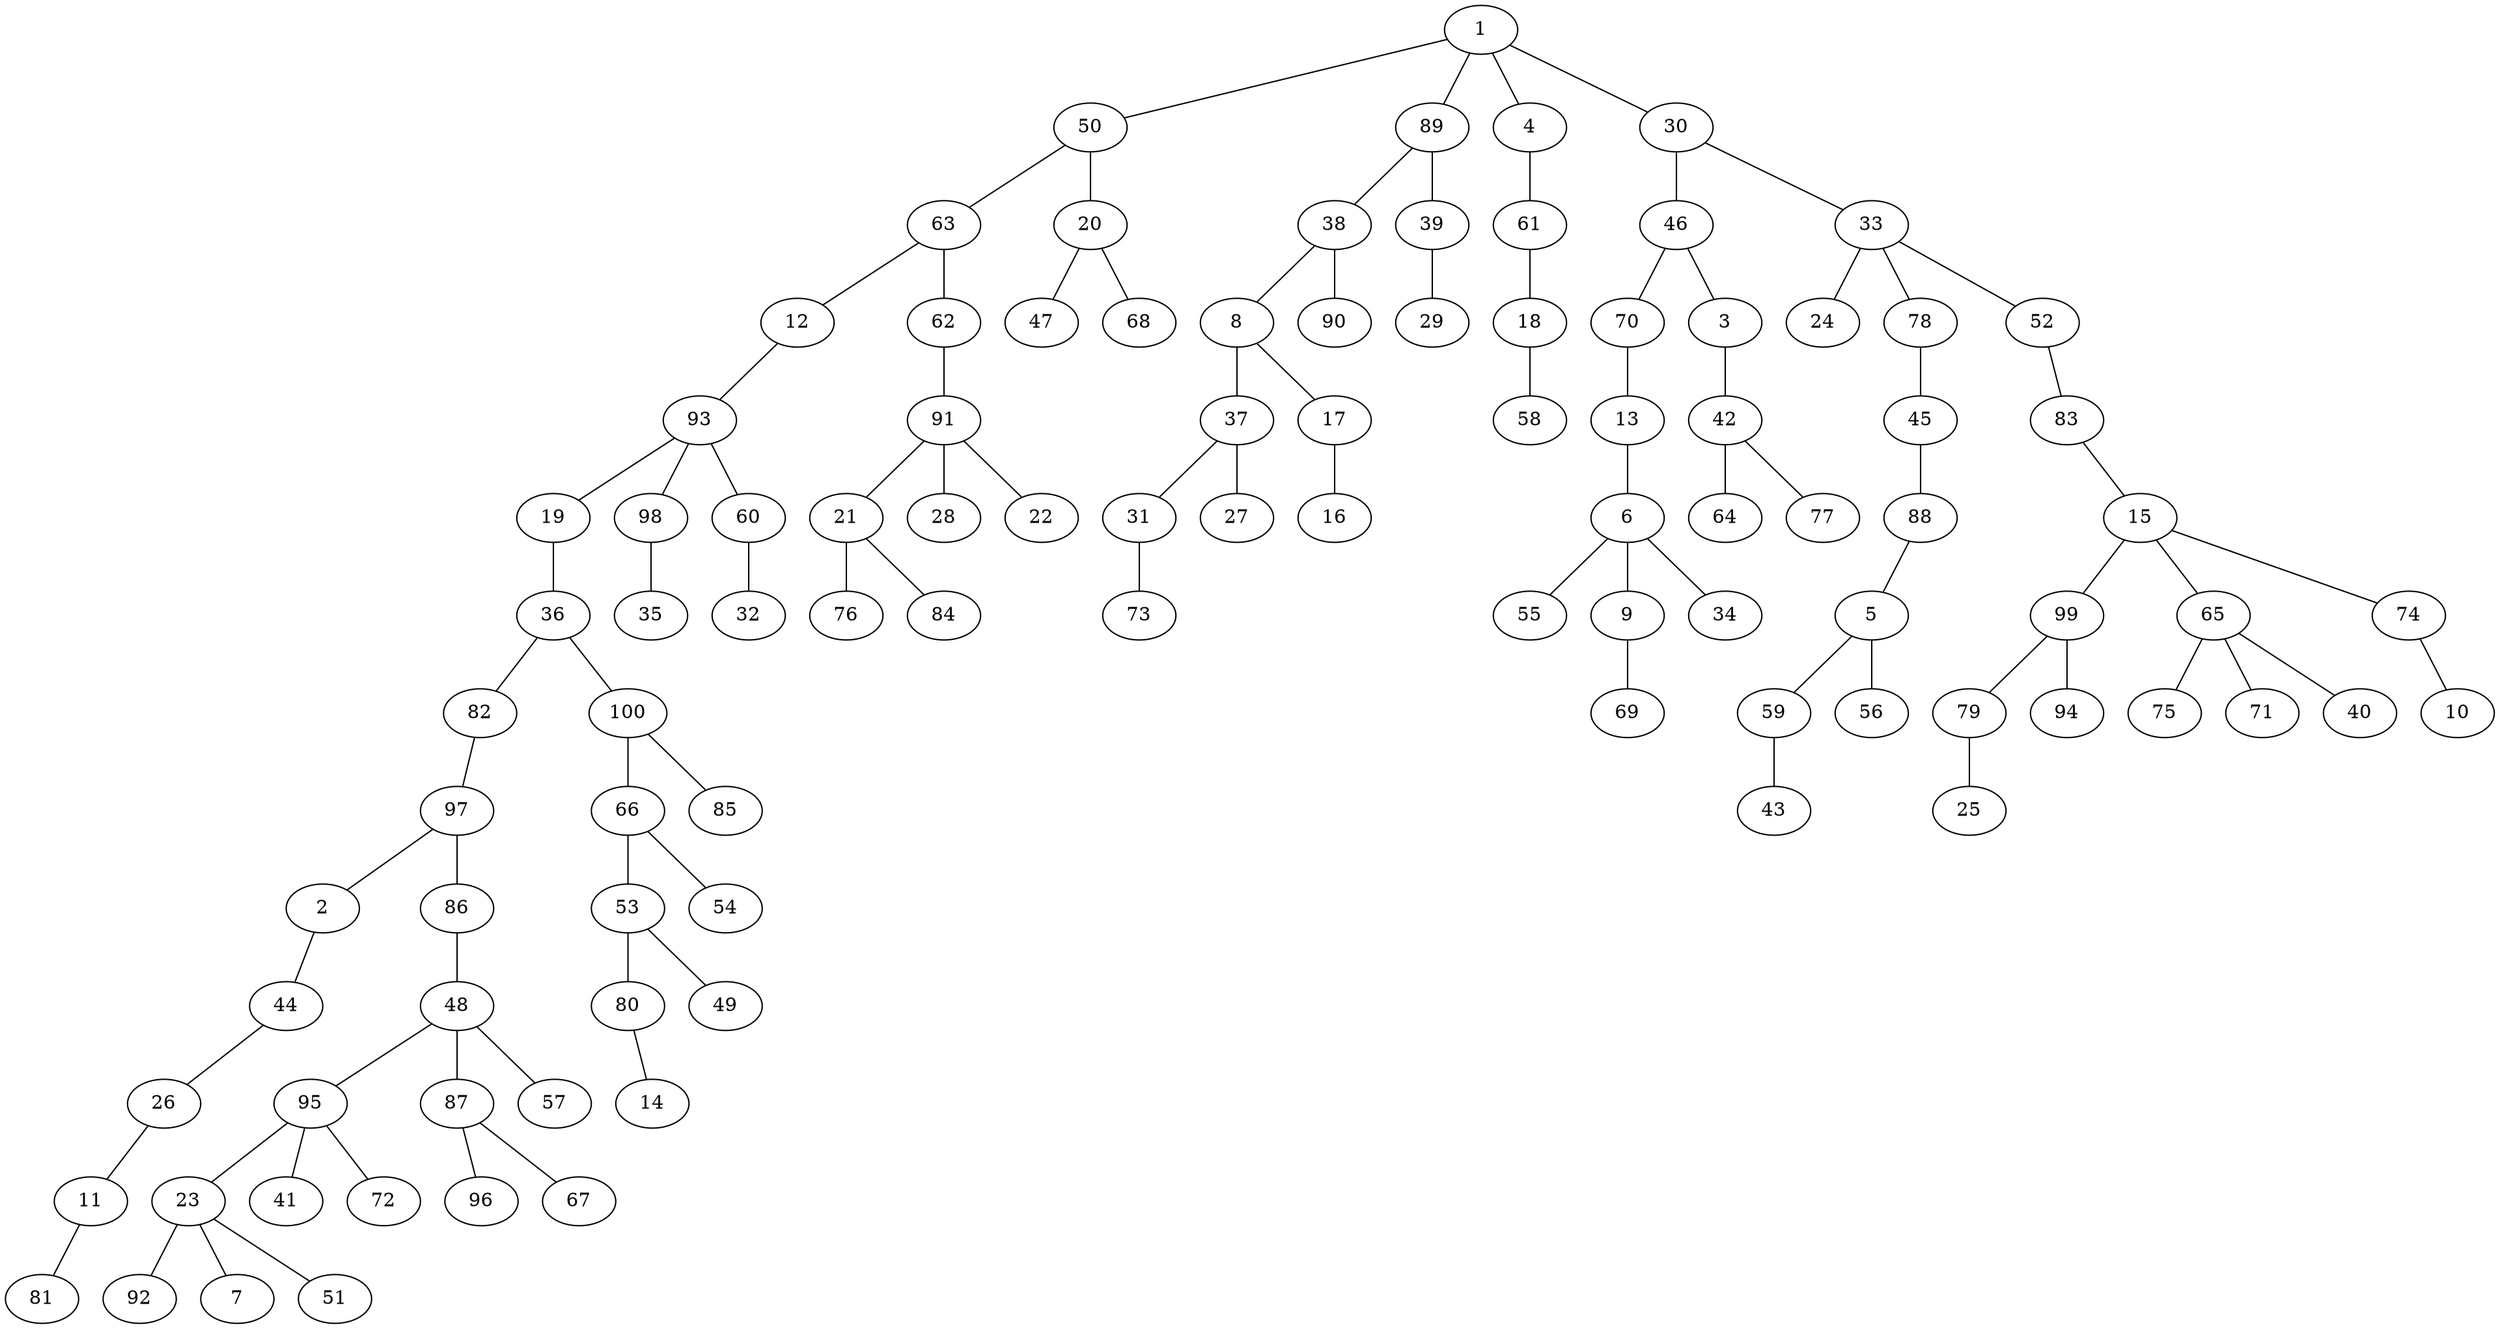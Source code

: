 graph arbol_BFS_G_1 {
    1;
    50;
    89;
    4;
    30;
    63;
    20;
    38;
    39;
    61;
    46;
    33;
    12;
    62;
    47;
    68;
    8;
    90;
    29;
    18;
    70;
    3;
    24;
    78;
    52;
    93;
    91;
    37;
    17;
    58;
    13;
    42;
    45;
    83;
    19;
    98;
    60;
    21;
    28;
    22;
    31;
    27;
    16;
    6;
    64;
    77;
    88;
    15;
    36;
    35;
    32;
    76;
    84;
    73;
    55;
    9;
    34;
    5;
    99;
    65;
    74;
    82;
    100;
    69;
    59;
    56;
    79;
    94;
    75;
    71;
    40;
    10;
    97;
    66;
    85;
    43;
    25;
    2;
    86;
    53;
    54;
    44;
    48;
    80;
    49;
    26;
    95;
    87;
    57;
    14;
    11;
    23;
    41;
    72;
    96;
    67;
    81;
    92;
    7;
    51;
    1 -- 50;
    1 -- 89;
    1 -- 4;
    1 -- 30;
    50 -- 63;
    50 -- 20;
    89 -- 38;
    89 -- 39;
    4 -- 61;
    30 -- 46;
    30 -- 33;
    63 -- 12;
    63 -- 62;
    20 -- 47;
    20 -- 68;
    38 -- 8;
    38 -- 90;
    39 -- 29;
    61 -- 18;
    46 -- 70;
    46 -- 3;
    33 -- 24;
    33 -- 78;
    33 -- 52;
    12 -- 93;
    62 -- 91;
    8 -- 37;
    8 -- 17;
    18 -- 58;
    70 -- 13;
    3 -- 42;
    78 -- 45;
    52 -- 83;
    93 -- 19;
    93 -- 98;
    93 -- 60;
    91 -- 21;
    91 -- 28;
    91 -- 22;
    37 -- 31;
    37 -- 27;
    17 -- 16;
    13 -- 6;
    42 -- 64;
    42 -- 77;
    45 -- 88;
    83 -- 15;
    19 -- 36;
    98 -- 35;
    60 -- 32;
    21 -- 76;
    21 -- 84;
    31 -- 73;
    6 -- 55;
    6 -- 9;
    6 -- 34;
    88 -- 5;
    15 -- 99;
    15 -- 65;
    15 -- 74;
    36 -- 82;
    36 -- 100;
    9 -- 69;
    5 -- 59;
    5 -- 56;
    99 -- 79;
    99 -- 94;
    65 -- 75;
    65 -- 71;
    65 -- 40;
    74 -- 10;
    82 -- 97;
    100 -- 66;
    100 -- 85;
    59 -- 43;
    79 -- 25;
    97 -- 2;
    97 -- 86;
    66 -- 53;
    66 -- 54;
    2 -- 44;
    86 -- 48;
    53 -- 80;
    53 -- 49;
    44 -- 26;
    48 -- 95;
    48 -- 87;
    48 -- 57;
    80 -- 14;
    26 -- 11;
    95 -- 23;
    95 -- 41;
    95 -- 72;
    87 -- 96;
    87 -- 67;
    11 -- 81;
    23 -- 92;
    23 -- 7;
    23 -- 51;
}
